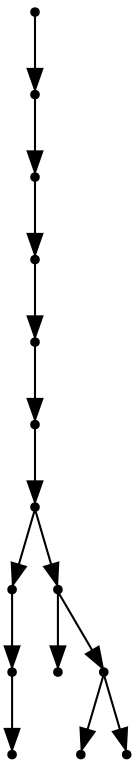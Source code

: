 digraph {
  14 [shape=point];
  13 [shape=point];
  12 [shape=point];
  11 [shape=point];
  10 [shape=point];
  9 [shape=point];
  8 [shape=point];
  2 [shape=point];
  1 [shape=point];
  0 [shape=point];
  7 [shape=point];
  3 [shape=point];
  6 [shape=point];
  4 [shape=point];
  5 [shape=point];
14 -> 13;
13 -> 12;
12 -> 11;
11 -> 10;
10 -> 9;
9 -> 8;
8 -> 2;
2 -> 1;
1 -> 0;
8 -> 7;
7 -> 3;
7 -> 6;
6 -> 4;
6 -> 5;
}
